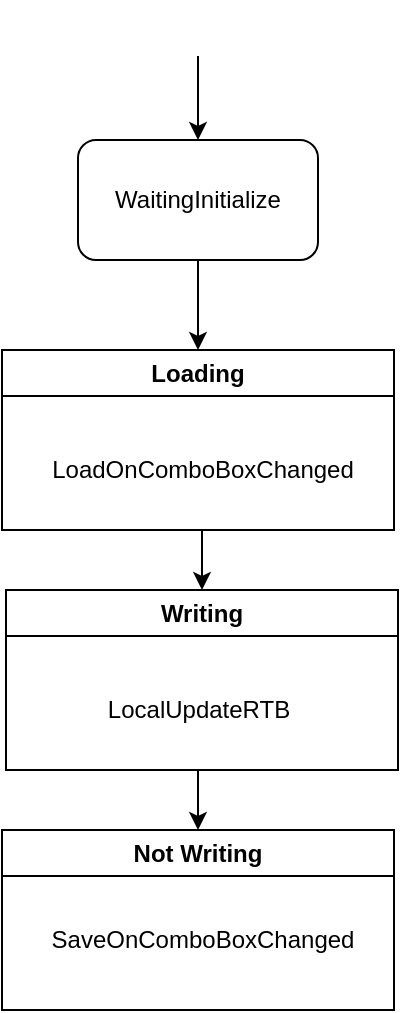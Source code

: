 <mxfile version="21.1.1" type="github">
  <diagram name="第 1 页" id="S1uV3VJw-9o8ewNzTQaw">
    <mxGraphModel dx="1290" dy="619" grid="1" gridSize="10" guides="1" tooltips="1" connect="1" arrows="1" fold="1" page="1" pageScale="1" pageWidth="827" pageHeight="1169" math="0" shadow="0">
      <root>
        <mxCell id="0" />
        <mxCell id="1" parent="0" />
        <mxCell id="M4OT5LLSVtjhnGVdqXoC-3" style="edgeStyle=orthogonalEdgeStyle;rounded=0;orthogonalLoop=1;jettySize=auto;html=1;entryX=0.5;entryY=0;entryDx=0;entryDy=0;" edge="1" parent="1" source="M4OT5LLSVtjhnGVdqXoC-1" target="M4OT5LLSVtjhnGVdqXoC-2">
          <mxGeometry relative="1" as="geometry" />
        </mxCell>
        <mxCell id="M4OT5LLSVtjhnGVdqXoC-1" value="" style="shape=image;html=1;verticalAlign=top;verticalLabelPosition=bottom;labelBackgroundColor=#ffffff;imageAspect=0;aspect=fixed;image=https://cdn4.iconfinder.com/data/icons/essential-app-2/16/record-round-circle-dot-128.png" vertex="1" parent="1">
          <mxGeometry x="160" y="80" width="28" height="28" as="geometry" />
        </mxCell>
        <mxCell id="M4OT5LLSVtjhnGVdqXoC-21" style="edgeStyle=orthogonalEdgeStyle;rounded=0;orthogonalLoop=1;jettySize=auto;html=1;entryX=0.5;entryY=0;entryDx=0;entryDy=0;" edge="1" parent="1" source="M4OT5LLSVtjhnGVdqXoC-2" target="M4OT5LLSVtjhnGVdqXoC-13">
          <mxGeometry relative="1" as="geometry" />
        </mxCell>
        <mxCell id="M4OT5LLSVtjhnGVdqXoC-2" value="WaitingInitialize" style="rounded=1;whiteSpace=wrap;html=1;" vertex="1" parent="1">
          <mxGeometry x="114" y="150" width="120" height="60" as="geometry" />
        </mxCell>
        <mxCell id="M4OT5LLSVtjhnGVdqXoC-22" style="edgeStyle=orthogonalEdgeStyle;rounded=0;orthogonalLoop=1;jettySize=auto;html=1;exitX=0.5;exitY=1;exitDx=0;exitDy=0;entryX=0.5;entryY=0;entryDx=0;entryDy=0;" edge="1" parent="1" source="M4OT5LLSVtjhnGVdqXoC-13" target="M4OT5LLSVtjhnGVdqXoC-18">
          <mxGeometry relative="1" as="geometry" />
        </mxCell>
        <mxCell id="M4OT5LLSVtjhnGVdqXoC-13" value="Loading" style="swimlane;whiteSpace=wrap;html=1;" vertex="1" parent="1">
          <mxGeometry x="76" y="255" width="196" height="90" as="geometry">
            <mxRectangle x="314" y="280" width="80" height="30" as="alternateBounds" />
          </mxGeometry>
        </mxCell>
        <mxCell id="M4OT5LLSVtjhnGVdqXoC-20" value="LoadOnComboBoxChanged" style="text;html=1;align=center;verticalAlign=middle;resizable=0;points=[];autosize=1;strokeColor=none;fillColor=none;" vertex="1" parent="M4OT5LLSVtjhnGVdqXoC-13">
          <mxGeometry x="15" y="45" width="170" height="30" as="geometry" />
        </mxCell>
        <mxCell id="M4OT5LLSVtjhnGVdqXoC-23" style="edgeStyle=orthogonalEdgeStyle;rounded=0;orthogonalLoop=1;jettySize=auto;html=1;exitX=0.5;exitY=1;exitDx=0;exitDy=0;entryX=0.5;entryY=0;entryDx=0;entryDy=0;" edge="1" parent="1" source="M4OT5LLSVtjhnGVdqXoC-18" target="M4OT5LLSVtjhnGVdqXoC-19">
          <mxGeometry relative="1" as="geometry" />
        </mxCell>
        <mxCell id="M4OT5LLSVtjhnGVdqXoC-18" value="Writing" style="swimlane;whiteSpace=wrap;html=1;" vertex="1" parent="1">
          <mxGeometry x="78" y="375" width="196" height="90" as="geometry">
            <mxRectangle x="314" y="280" width="80" height="30" as="alternateBounds" />
          </mxGeometry>
        </mxCell>
        <mxCell id="M4OT5LLSVtjhnGVdqXoC-24" value="LocalUpdateRTB" style="text;html=1;align=center;verticalAlign=middle;resizable=0;points=[];autosize=1;strokeColor=none;fillColor=none;" vertex="1" parent="M4OT5LLSVtjhnGVdqXoC-18">
          <mxGeometry x="41" y="45" width="110" height="30" as="geometry" />
        </mxCell>
        <mxCell id="M4OT5LLSVtjhnGVdqXoC-19" value="Not Writing" style="swimlane;whiteSpace=wrap;html=1;" vertex="1" parent="1">
          <mxGeometry x="76" y="495" width="196" height="90" as="geometry">
            <mxRectangle x="314" y="280" width="80" height="30" as="alternateBounds" />
          </mxGeometry>
        </mxCell>
        <mxCell id="M4OT5LLSVtjhnGVdqXoC-25" value="SaveOnComboBoxChanged" style="text;html=1;align=center;verticalAlign=middle;resizable=0;points=[];autosize=1;strokeColor=none;fillColor=none;" vertex="1" parent="M4OT5LLSVtjhnGVdqXoC-19">
          <mxGeometry x="15" y="40" width="170" height="30" as="geometry" />
        </mxCell>
      </root>
    </mxGraphModel>
  </diagram>
</mxfile>
